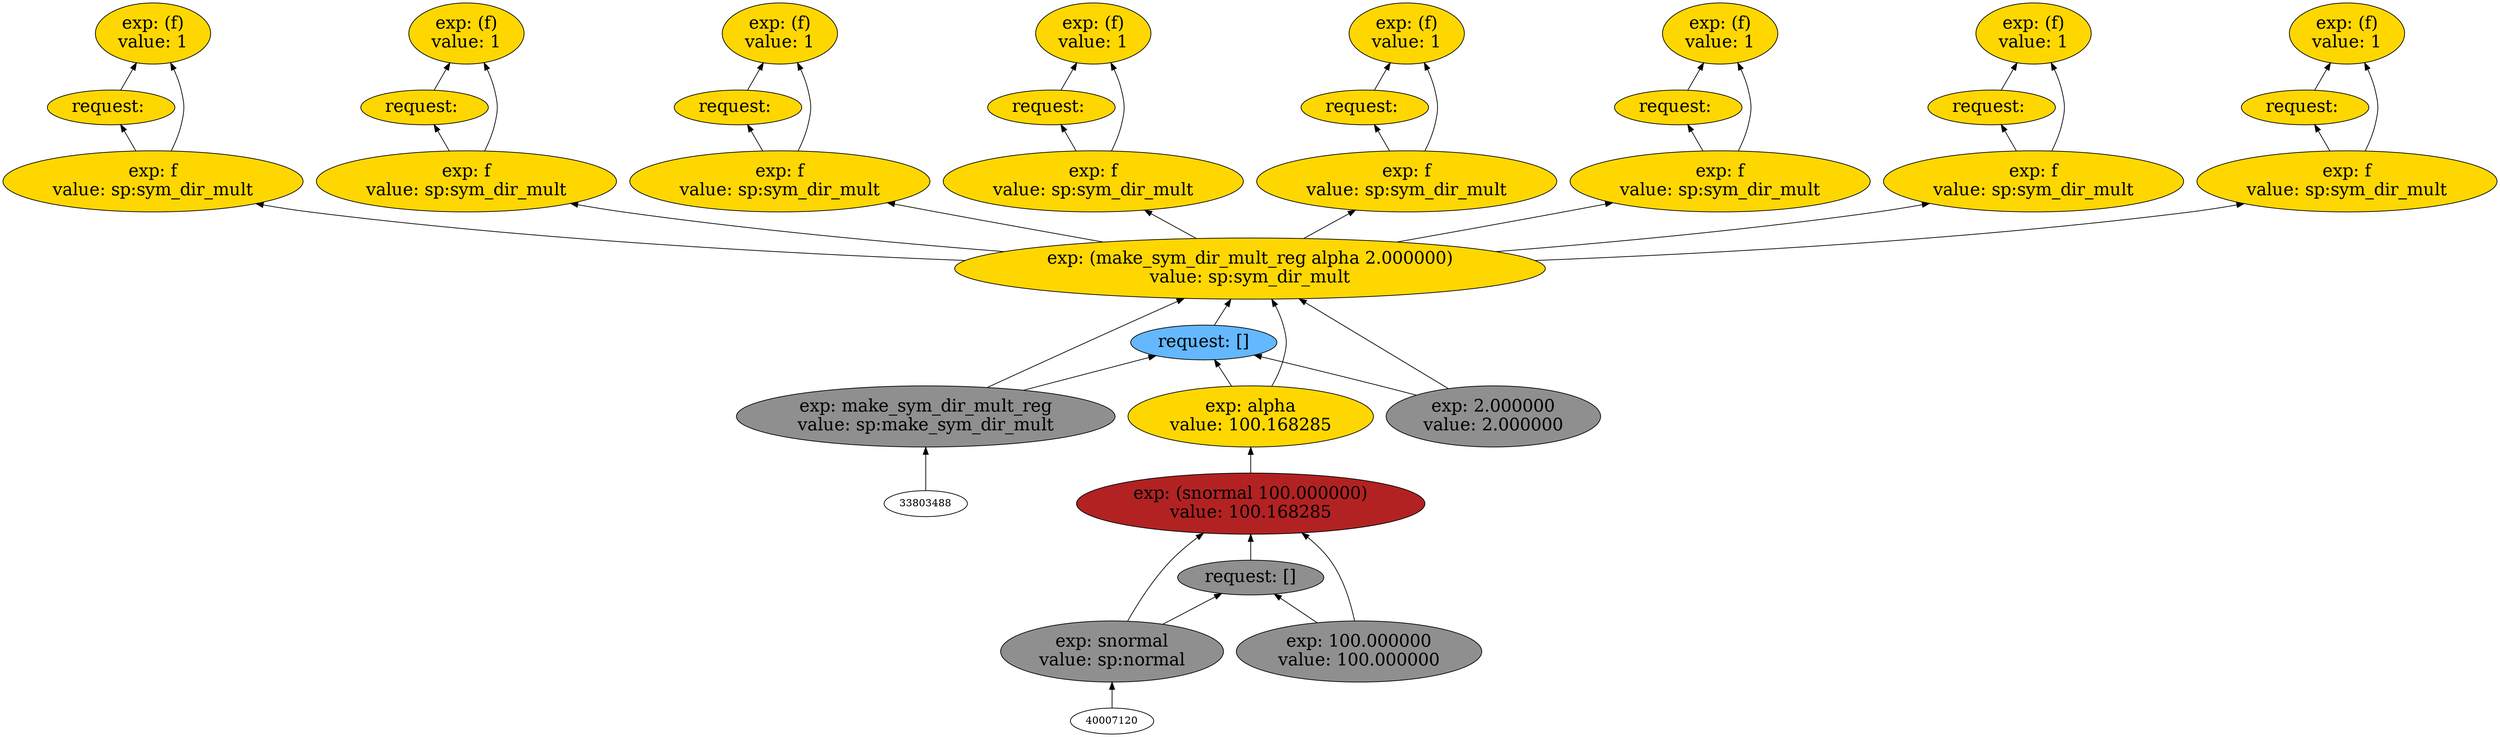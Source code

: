 digraph {
rankdir=BT
fontsize=24
subgraph clster1 {
label="Venture Families"
subgraph clster2 {
label="1"
"40205024"["fillcolor"="firebrick" "fontsize"="24" "label"="exp: (snormal 100.000000)\nvalue: 100.168285" "shape"="ellipse" "style"="filled" ]
"42197520"["fillcolor"="grey56" "fontsize"="24" "label"="request: []" "shape"="ellipse" "style"="filled" ]
"41061168"["fillcolor"="grey56" "fontsize"="24" "label"="exp: snormal\nvalue: sp:normal" "shape"="ellipse" "style"="filled" ]
"41098912"["fillcolor"="grey56" "fontsize"="24" "label"="exp: 100.000000\nvalue: 100.000000" "shape"="ellipse" "style"="filled" ]
}

subgraph clster3 {
label="2"
"41549760"["fillcolor"="gold" "fontsize"="24" "label"="exp: (make_sym_dir_mult_reg alpha 2.000000)\nvalue: sp:sym_dir_mult" "shape"="ellipse" "style"="filled" ]
"41465184"["fillcolor"="steelblue1" "fontsize"="24" "label"="request: []" "shape"="ellipse" "style"="filled" ]
"41774576"["fillcolor"="grey56" "fontsize"="24" "label"="exp: make_sym_dir_mult_reg\nvalue: sp:make_sym_dir_mult" "shape"="ellipse" "style"="filled" ]
"41836096"["fillcolor"="gold" "fontsize"="24" "label"="exp: alpha\nvalue: 100.168285" "shape"="ellipse" "style"="filled" ]
"40388224"["fillcolor"="grey56" "fontsize"="24" "label"="exp: 2.000000\nvalue: 2.000000" "shape"="ellipse" "style"="filled" ]
}

subgraph clster4 {
label="3"
"40381008"["fillcolor"="gold" "fontsize"="24" "label"="exp: (f)\nvalue: 1" "shape"="ellipse" "style"="filled" ]
"42550800"["fillcolor"="gold" "fontsize"="24" "label"="request: " "shape"="ellipse" "style"="filled" ]
"40549008"["fillcolor"="gold" "fontsize"="24" "label"="exp: f\nvalue: sp:sym_dir_mult" "shape"="ellipse" "style"="filled" ]
}

subgraph clster5 {
label="4"
"40282176"["fillcolor"="gold" "fontsize"="24" "label"="exp: (f)\nvalue: 1" "shape"="ellipse" "style"="filled" ]
"40513184"["fillcolor"="gold" "fontsize"="24" "label"="request: " "shape"="ellipse" "style"="filled" ]
"42308928"["fillcolor"="gold" "fontsize"="24" "label"="exp: f\nvalue: sp:sym_dir_mult" "shape"="ellipse" "style"="filled" ]
}

subgraph clster6 {
label="5"
"40316704"["fillcolor"="gold" "fontsize"="24" "label"="exp: (f)\nvalue: 1" "shape"="ellipse" "style"="filled" ]
"40115920"["fillcolor"="gold" "fontsize"="24" "label"="request: " "shape"="ellipse" "style"="filled" ]
"40200048"["fillcolor"="gold" "fontsize"="24" "label"="exp: f\nvalue: sp:sym_dir_mult" "shape"="ellipse" "style"="filled" ]
}

subgraph clster7 {
label="6"
"40363568"["fillcolor"="gold" "fontsize"="24" "label"="exp: (f)\nvalue: 1" "shape"="ellipse" "style"="filled" ]
"42528656"["fillcolor"="gold" "fontsize"="24" "label"="request: " "shape"="ellipse" "style"="filled" ]
"40816272"["fillcolor"="gold" "fontsize"="24" "label"="exp: f\nvalue: sp:sym_dir_mult" "shape"="ellipse" "style"="filled" ]
}

subgraph clster8 {
label="7"
"40873696"["fillcolor"="gold" "fontsize"="24" "label"="exp: (f)\nvalue: 1" "shape"="ellipse" "style"="filled" ]
"40087920"["fillcolor"="gold" "fontsize"="24" "label"="request: " "shape"="ellipse" "style"="filled" ]
"40909872"["fillcolor"="gold" "fontsize"="24" "label"="exp: f\nvalue: sp:sym_dir_mult" "shape"="ellipse" "style"="filled" ]
}

subgraph clster9 {
label="8"
"40961072"["fillcolor"="gold" "fontsize"="24" "label"="exp: (f)\nvalue: 1" "shape"="ellipse" "style"="filled" ]
"40550896"["fillcolor"="gold" "fontsize"="24" "label"="request: " "shape"="ellipse" "style"="filled" ]
"40997248"["fillcolor"="gold" "fontsize"="24" "label"="exp: f\nvalue: sp:sym_dir_mult" "shape"="ellipse" "style"="filled" ]
}

subgraph clster10 {
label="9"
"42537792"["fillcolor"="gold" "fontsize"="24" "label"="exp: (f)\nvalue: 1" "shape"="ellipse" "style"="filled" ]
"42555136"["fillcolor"="gold" "fontsize"="24" "label"="request: " "shape"="ellipse" "style"="filled" ]
"41048448"["fillcolor"="gold" "fontsize"="24" "label"="exp: f\nvalue: sp:sym_dir_mult" "shape"="ellipse" "style"="filled" ]
}

subgraph clster11 {
label="10"
"41122368"["fillcolor"="gold" "fontsize"="24" "label"="exp: (f)\nvalue: 1" "shape"="ellipse" "style"="filled" ]
"41084624"["fillcolor"="gold" "fontsize"="24" "label"="request: " "shape"="ellipse" "style"="filled" ]
"41160112"["fillcolor"="gold" "fontsize"="24" "label"="exp: f\nvalue: sp:sym_dir_mult" "shape"="ellipse" "style"="filled" ]
}

}

"41061168" -> "40205024"["arrowhead"="normal" "color"="black" "constraint"="true" "style"="solid" ]
"41061168" -> "42197520"["arrowhead"="normal" "color"="black" "constraint"="true" "style"="solid" ]
"40007120" -> "41061168"["arrowhead"="normal" "color"="black" "constraint"="true" "style"="solid" ]
"41098912" -> "40205024"["arrowhead"="normal" "color"="black" "constraint"="true" "style"="solid" ]
"41098912" -> "42197520"["arrowhead"="normal" "color"="black" "constraint"="true" "style"="solid" ]
"42197520" -> "40205024"["arrowhead"="normal" "color"="black" "constraint"="true" "style"="solid" ]
"42308928" -> "40282176"["arrowhead"="normal" "color"="black" "constraint"="true" "style"="solid" ]
"42308928" -> "40513184"["arrowhead"="normal" "color"="black" "constraint"="true" "style"="solid" ]
"41549760" -> "42308928"["arrowhead"="normal" "color"="black" "constraint"="true" "style"="solid" ]
"40513184" -> "40282176"["arrowhead"="normal" "color"="black" "constraint"="true" "style"="solid" ]
"40200048" -> "40316704"["arrowhead"="normal" "color"="black" "constraint"="true" "style"="solid" ]
"40200048" -> "40115920"["arrowhead"="normal" "color"="black" "constraint"="true" "style"="solid" ]
"41549760" -> "40200048"["arrowhead"="normal" "color"="black" "constraint"="true" "style"="solid" ]
"40115920" -> "40316704"["arrowhead"="normal" "color"="black" "constraint"="true" "style"="solid" ]
"40816272" -> "40363568"["arrowhead"="normal" "color"="black" "constraint"="true" "style"="solid" ]
"40816272" -> "42528656"["arrowhead"="normal" "color"="black" "constraint"="true" "style"="solid" ]
"41549760" -> "40816272"["arrowhead"="normal" "color"="black" "constraint"="true" "style"="solid" ]
"42528656" -> "40363568"["arrowhead"="normal" "color"="black" "constraint"="true" "style"="solid" ]
"40549008" -> "40381008"["arrowhead"="normal" "color"="black" "constraint"="true" "style"="solid" ]
"40549008" -> "42550800"["arrowhead"="normal" "color"="black" "constraint"="true" "style"="solid" ]
"41549760" -> "40549008"["arrowhead"="normal" "color"="black" "constraint"="true" "style"="solid" ]
"42550800" -> "40381008"["arrowhead"="normal" "color"="black" "constraint"="true" "style"="solid" ]
"40909872" -> "40873696"["arrowhead"="normal" "color"="black" "constraint"="true" "style"="solid" ]
"40909872" -> "40087920"["arrowhead"="normal" "color"="black" "constraint"="true" "style"="solid" ]
"41549760" -> "40909872"["arrowhead"="normal" "color"="black" "constraint"="true" "style"="solid" ]
"40087920" -> "40873696"["arrowhead"="normal" "color"="black" "constraint"="true" "style"="solid" ]
"40997248" -> "40961072"["arrowhead"="normal" "color"="black" "constraint"="true" "style"="solid" ]
"40997248" -> "40550896"["arrowhead"="normal" "color"="black" "constraint"="true" "style"="solid" ]
"41549760" -> "40997248"["arrowhead"="normal" "color"="black" "constraint"="true" "style"="solid" ]
"40550896" -> "40961072"["arrowhead"="normal" "color"="black" "constraint"="true" "style"="solid" ]
"41160112" -> "41122368"["arrowhead"="normal" "color"="black" "constraint"="true" "style"="solid" ]
"41160112" -> "41084624"["arrowhead"="normal" "color"="black" "constraint"="true" "style"="solid" ]
"41549760" -> "41160112"["arrowhead"="normal" "color"="black" "constraint"="true" "style"="solid" ]
"41084624" -> "41122368"["arrowhead"="normal" "color"="black" "constraint"="true" "style"="solid" ]
"41774576" -> "41549760"["arrowhead"="normal" "color"="black" "constraint"="true" "style"="solid" ]
"41774576" -> "41465184"["arrowhead"="normal" "color"="black" "constraint"="true" "style"="solid" ]
"33803488" -> "41774576"["arrowhead"="normal" "color"="black" "constraint"="true" "style"="solid" ]
"41836096" -> "41549760"["arrowhead"="normal" "color"="black" "constraint"="true" "style"="solid" ]
"41836096" -> "41465184"["arrowhead"="normal" "color"="black" "constraint"="true" "style"="solid" ]
"40205024" -> "41836096"["arrowhead"="normal" "color"="black" "constraint"="true" "style"="solid" ]
"40388224" -> "41549760"["arrowhead"="normal" "color"="black" "constraint"="true" "style"="solid" ]
"40388224" -> "41465184"["arrowhead"="normal" "color"="black" "constraint"="true" "style"="solid" ]
"41465184" -> "41549760"["arrowhead"="normal" "color"="black" "constraint"="true" "style"="solid" ]
"41048448" -> "42537792"["arrowhead"="normal" "color"="black" "constraint"="true" "style"="solid" ]
"41048448" -> "42555136"["arrowhead"="normal" "color"="black" "constraint"="true" "style"="solid" ]
"41549760" -> "41048448"["arrowhead"="normal" "color"="black" "constraint"="true" "style"="solid" ]
"42555136" -> "42537792"["arrowhead"="normal" "color"="black" "constraint"="true" "style"="solid" ]

}